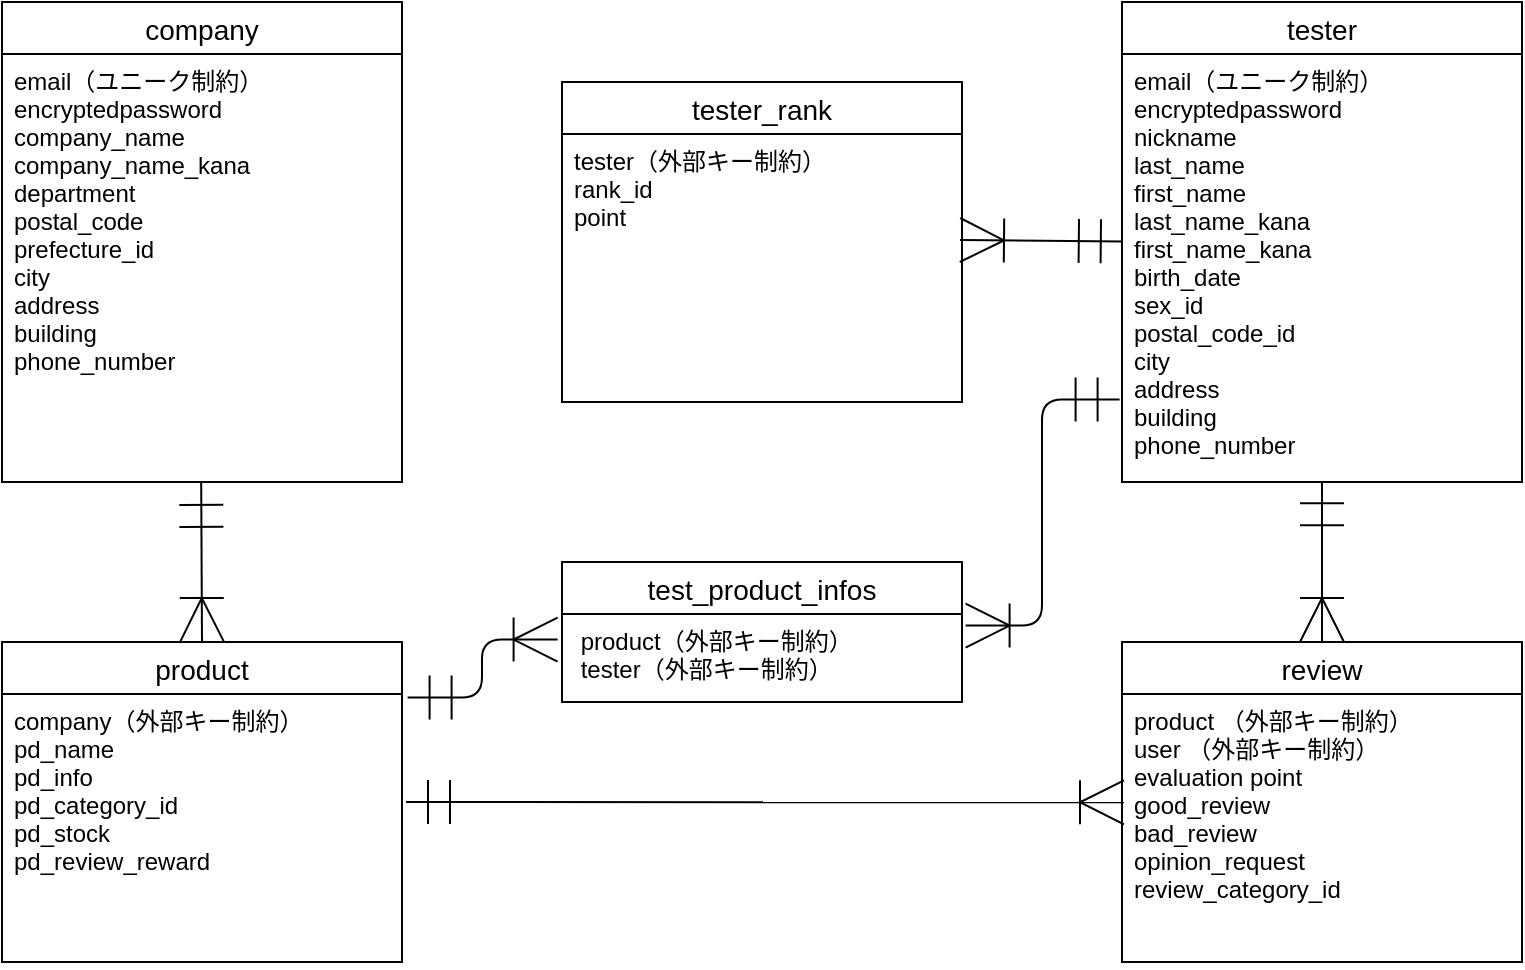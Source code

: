 <mxfile>
    <diagram id="tXXJamdvoFfJXyWj0aLa" name="ページ1">
        <mxGraphModel dx="1185" dy="859" grid="1" gridSize="10" guides="1" tooltips="1" connect="1" arrows="1" fold="1" page="1" pageScale="1" pageWidth="827" pageHeight="1169" math="0" shadow="0">
            <root>
                <mxCell id="0"/>
                <mxCell id="1" parent="0"/>
                <mxCell id="2" value="company" style="swimlane;fontStyle=0;childLayout=stackLayout;horizontal=1;startSize=26;horizontalStack=0;resizeParent=1;resizeParentMax=0;resizeLast=0;collapsible=1;marginBottom=0;align=center;fontSize=14;" parent="1" vertex="1">
                    <mxGeometry x="40" y="160" width="200" height="240" as="geometry"/>
                </mxCell>
                <mxCell id="3" value="email（ユニーク制約）&#10;encryptedpassword&#10;company_name&#10;company_name_kana&#10;department&#10;postal_code&#10;prefecture_id&#10;city&#10;address&#10;building&#10;phone_number" style="text;strokeColor=none;fillColor=none;spacingLeft=4;spacingRight=4;overflow=hidden;rotatable=0;points=[[0,0.5],[1,0.5]];portConstraint=eastwest;fontSize=12;" parent="2" vertex="1">
                    <mxGeometry y="26" width="200" height="214" as="geometry"/>
                </mxCell>
                <mxCell id="10" value="review" style="swimlane;fontStyle=0;childLayout=stackLayout;horizontal=1;startSize=26;horizontalStack=0;resizeParent=1;resizeParentMax=0;resizeLast=0;collapsible=1;marginBottom=0;align=center;fontSize=14;" parent="1" vertex="1">
                    <mxGeometry x="600" y="480" width="200" height="160" as="geometry"/>
                </mxCell>
                <mxCell id="11" value="product （外部キー制約）&#10;user （外部キー制約）&#10;evaluation point&#10;good_review&#10;bad_review&#10;opinion_request&#10;review_category_id" style="text;strokeColor=none;fillColor=none;spacingLeft=4;spacingRight=4;overflow=hidden;rotatable=0;points=[[0,0.5],[1,0.5]];portConstraint=eastwest;fontSize=12;" parent="10" vertex="1">
                    <mxGeometry y="26" width="200" height="134" as="geometry"/>
                </mxCell>
                <mxCell id="54" value="tester" style="swimlane;fontStyle=0;childLayout=stackLayout;horizontal=1;startSize=26;horizontalStack=0;resizeParent=1;resizeParentMax=0;resizeLast=0;collapsible=1;marginBottom=0;align=center;fontSize=14;" parent="1" vertex="1">
                    <mxGeometry x="600" y="160" width="200" height="240" as="geometry"/>
                </mxCell>
                <mxCell id="55" value="email（ユニーク制約）&#10;encryptedpassword&#10;nickname&#10;last_name&#10;first_name&#10;last_name_kana&#10;first_name_kana&#10;birth_date&#10;sex_id&#10;postal_code_id&#10;city&#10;address&#10;building&#10;phone_number" style="text;strokeColor=none;fillColor=none;spacingLeft=4;spacingRight=4;overflow=hidden;rotatable=0;points=[[0,0.5],[1,0.5]];portConstraint=eastwest;fontSize=12;" parent="54" vertex="1">
                    <mxGeometry y="26" width="200" height="214" as="geometry"/>
                </mxCell>
                <mxCell id="56" value="product" style="swimlane;fontStyle=0;childLayout=stackLayout;horizontal=1;startSize=26;horizontalStack=0;resizeParent=1;resizeParentMax=0;resizeLast=0;collapsible=1;marginBottom=0;align=center;fontSize=14;" parent="1" vertex="1">
                    <mxGeometry x="40" y="480" width="200" height="160" as="geometry"/>
                </mxCell>
                <mxCell id="57" value="company（外部キー制約）&#10;pd_name&#10;pd_info&#10;pd_category_id&#10;pd_stock&#10;pd_review_reward" style="text;strokeColor=none;fillColor=none;spacingLeft=4;spacingRight=4;overflow=hidden;rotatable=0;points=[[0,0.5],[1,0.5]];portConstraint=eastwest;fontSize=12;" parent="56" vertex="1">
                    <mxGeometry y="26" width="200" height="134" as="geometry"/>
                </mxCell>
                <mxCell id="61" value="" style="fontSize=12;html=1;endArrow=ERoneToMany;startArrow=ERmandOne;entryX=0.005;entryY=0.404;entryDx=0;entryDy=0;entryPerimeter=0;endSize=20;startSize=20;" parent="1" target="11" edge="1">
                    <mxGeometry width="100" height="100" relative="1" as="geometry">
                        <mxPoint x="242" y="560" as="sourcePoint"/>
                        <mxPoint x="418.2" y="629.14" as="targetPoint"/>
                    </mxGeometry>
                </mxCell>
                <mxCell id="62" value="" style="fontSize=12;html=1;endArrow=ERoneToMany;startArrow=ERmandOne;entryX=0.5;entryY=0;entryDx=0;entryDy=0;endSize=20;startSize=20;exitX=0.5;exitY=0.998;exitDx=0;exitDy=0;exitPerimeter=0;" parent="1" source="55" target="10" edge="1">
                    <mxGeometry width="100" height="100" relative="1" as="geometry">
                        <mxPoint x="700" y="281" as="sourcePoint"/>
                        <mxPoint x="669" y="379.996" as="targetPoint"/>
                    </mxGeometry>
                </mxCell>
                <mxCell id="63" value="" style="fontSize=12;html=1;endArrow=ERoneToMany;startArrow=ERmandOne;entryX=0.5;entryY=0;entryDx=0;entryDy=0;endSize=20;startSize=20;exitX=0.498;exitY=1.002;exitDx=0;exitDy=0;exitPerimeter=0;" parent="1" source="3" target="56" edge="1">
                    <mxGeometry width="100" height="100" relative="1" as="geometry">
                        <mxPoint x="140" y="283" as="sourcePoint"/>
                        <mxPoint x="549" y="329.996" as="targetPoint"/>
                    </mxGeometry>
                </mxCell>
                <mxCell id="64" value="tester_rank" style="swimlane;fontStyle=0;childLayout=stackLayout;horizontal=1;startSize=26;horizontalStack=0;resizeParent=1;resizeParentMax=0;resizeLast=0;collapsible=1;marginBottom=0;align=center;fontSize=14;" parent="1" vertex="1">
                    <mxGeometry x="320" y="200" width="200" height="160" as="geometry"/>
                </mxCell>
                <mxCell id="65" value="tester（外部キー制約）&#10;rank_id&#10;point" style="text;strokeColor=none;fillColor=none;spacingLeft=4;spacingRight=4;overflow=hidden;rotatable=0;points=[[0,0.5],[1,0.5]];portConstraint=eastwest;fontSize=12;" parent="64" vertex="1">
                    <mxGeometry y="26" width="200" height="134" as="geometry"/>
                </mxCell>
                <mxCell id="67" value="" style="fontSize=12;html=1;endArrow=ERoneToMany;startArrow=ERmandOne;endSize=20;startSize=20;exitX=0.002;exitY=0.438;exitDx=0;exitDy=0;exitPerimeter=0;" parent="1" source="55" edge="1">
                    <mxGeometry width="100" height="100" relative="1" as="geometry">
                        <mxPoint x="580" y="279" as="sourcePoint"/>
                        <mxPoint x="519" y="279" as="targetPoint"/>
                    </mxGeometry>
                </mxCell>
                <mxCell id="68" value="test_product_infos" style="swimlane;fontStyle=0;childLayout=stackLayout;horizontal=1;startSize=26;horizontalStack=0;resizeParent=1;resizeParentMax=0;resizeLast=0;collapsible=1;marginBottom=0;align=center;fontSize=14;" vertex="1" parent="1">
                    <mxGeometry x="320" y="440" width="200" height="70" as="geometry"/>
                </mxCell>
                <mxCell id="69" value=" product（外部キー制約）&#10; tester（外部キー制約）" style="text;strokeColor=none;fillColor=none;spacingLeft=4;spacingRight=4;overflow=hidden;rotatable=0;points=[[0,0.5],[1,0.5]];portConstraint=eastwest;fontSize=12;" vertex="1" parent="68">
                    <mxGeometry y="26" width="200" height="44" as="geometry"/>
                </mxCell>
                <mxCell id="70" value="" style="fontSize=12;html=1;endArrow=ERoneToMany;startArrow=ERmandOne;entryX=-0.011;entryY=0.291;entryDx=0;entryDy=0;endSize=20;startSize=20;entryPerimeter=0;exitX=1.014;exitY=0.013;exitDx=0;exitDy=0;exitPerimeter=0;edgeStyle=orthogonalEdgeStyle;" edge="1" parent="1" source="57" target="69">
                    <mxGeometry width="100" height="100" relative="1" as="geometry">
                        <mxPoint x="280" y="440" as="sourcePoint"/>
                        <mxPoint x="150" y="490" as="targetPoint"/>
                    </mxGeometry>
                </mxCell>
                <mxCell id="71" value="" style="fontSize=12;html=1;endArrow=ERoneToMany;startArrow=ERmandOne;entryX=1.009;entryY=0.132;entryDx=0;entryDy=0;endSize=20;startSize=20;entryPerimeter=0;exitX=-0.006;exitY=0.807;exitDx=0;exitDy=0;exitPerimeter=0;edgeStyle=orthogonalEdgeStyle;" edge="1" parent="1" source="55" target="69">
                    <mxGeometry width="100" height="100" relative="1" as="geometry">
                        <mxPoint x="490.0" y="408.942" as="sourcePoint"/>
                        <mxPoint x="565" y="380.004" as="targetPoint"/>
                    </mxGeometry>
                </mxCell>
            </root>
        </mxGraphModel>
    </diagram>
</mxfile>